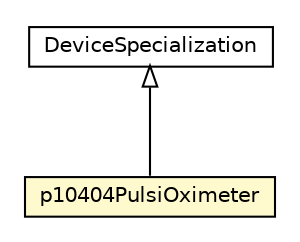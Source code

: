 #!/usr/local/bin/dot
#
# Class diagram 
# Generated by UMLGraph version R5_6-24-gf6e263 (http://www.umlgraph.org/)
#

digraph G {
	edge [fontname="Helvetica",fontsize=10,labelfontname="Helvetica",labelfontsize=10];
	node [fontname="Helvetica",fontsize=10,shape=plaintext];
	nodesep=0.25;
	ranksep=0.5;
	// org.universAAL.lddi.lib.ieeex73std.x73.p104zz.p10404PulsiOximeter
	c8470478 [label=<<table title="org.universAAL.lddi.lib.ieeex73std.x73.p104zz.p10404PulsiOximeter" border="0" cellborder="1" cellspacing="0" cellpadding="2" port="p" bgcolor="lemonChiffon" href="./p10404PulsiOximeter.html">
		<tr><td><table border="0" cellspacing="0" cellpadding="1">
<tr><td align="center" balign="center"> p10404PulsiOximeter </td></tr>
		</table></td></tr>
		</table>>, URL="./p10404PulsiOximeter.html", fontname="Helvetica", fontcolor="black", fontsize=10.0];
	// org.universAAL.lddi.lib.ieeex73std.x73.p104zz.DeviceSpecialization
	c8470479 [label=<<table title="org.universAAL.lddi.lib.ieeex73std.x73.p104zz.DeviceSpecialization" border="0" cellborder="1" cellspacing="0" cellpadding="2" port="p" href="./DeviceSpecialization.html">
		<tr><td><table border="0" cellspacing="0" cellpadding="1">
<tr><td align="center" balign="center"> DeviceSpecialization </td></tr>
		</table></td></tr>
		</table>>, URL="./DeviceSpecialization.html", fontname="Helvetica", fontcolor="black", fontsize=10.0];
	//org.universAAL.lddi.lib.ieeex73std.x73.p104zz.p10404PulsiOximeter extends org.universAAL.lddi.lib.ieeex73std.x73.p104zz.DeviceSpecialization
	c8470479:p -> c8470478:p [dir=back,arrowtail=empty];
}

